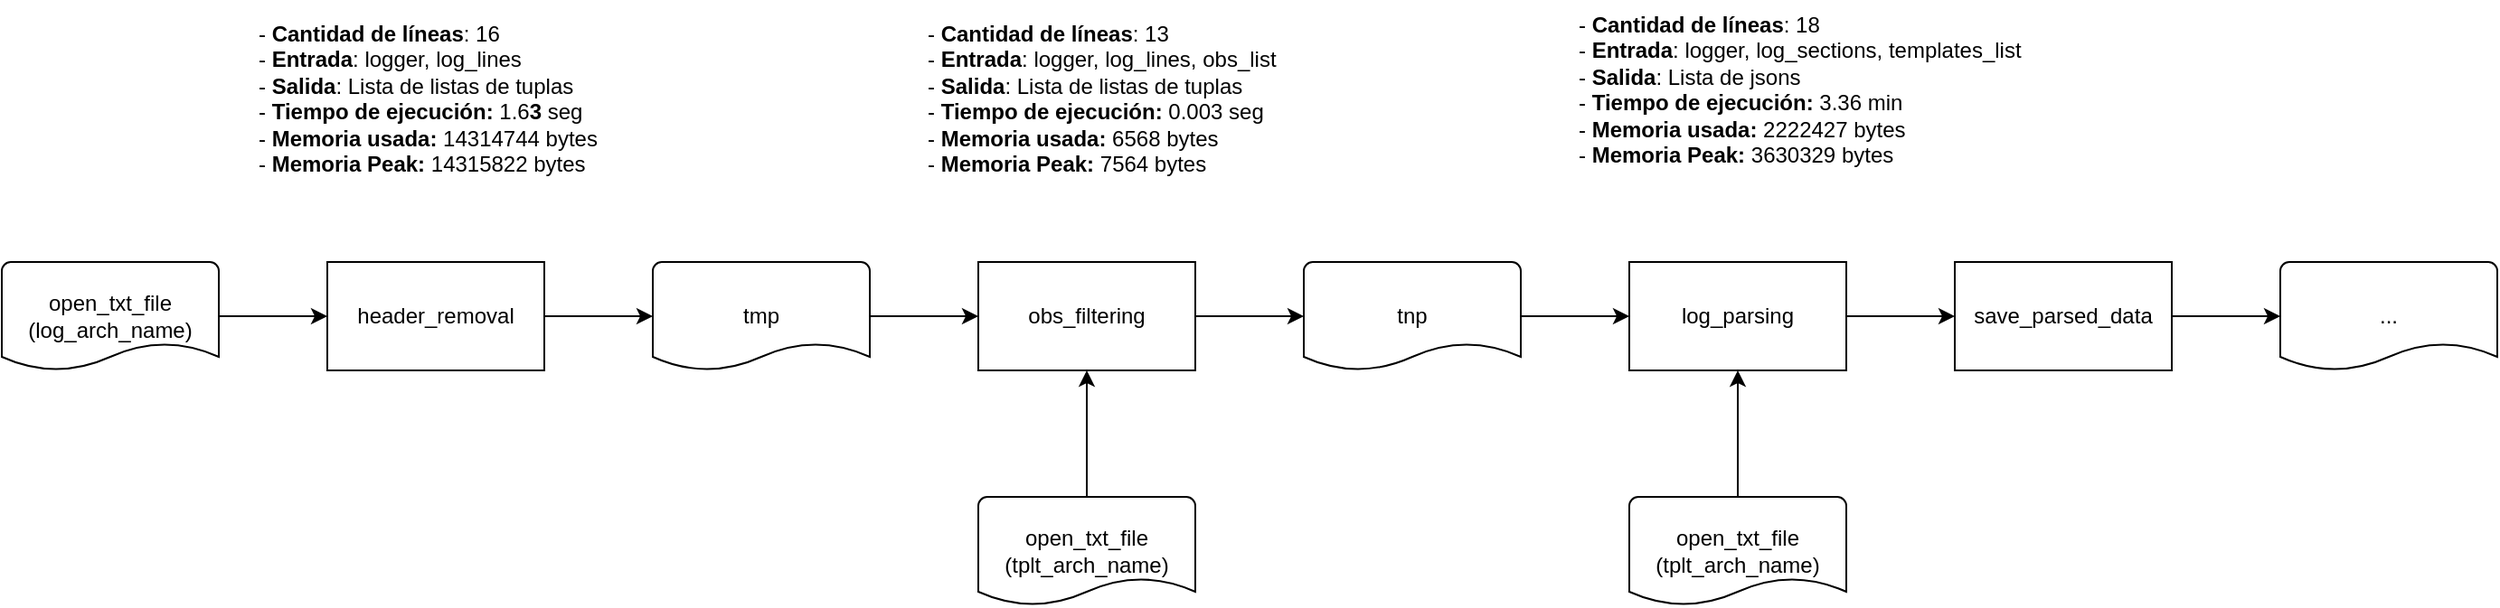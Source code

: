 <mxfile>
    <diagram name="Page-1" id="6S-lLVhvpVu_ySWFUY5j">
        <mxGraphModel dx="1415" dy="1309" grid="1" gridSize="10" guides="1" tooltips="1" connect="1" arrows="1" fold="1" page="1" pageScale="1" pageWidth="850" pageHeight="1100" math="0" shadow="0">
            <root>
                <mxCell id="0"/>
                <mxCell id="1" parent="0"/>
                <mxCell id="19" style="edgeStyle=none;html=1;" edge="1" parent="1" source="BbhJAAzY7pNX3ovd0ahZ-4" target="18">
                    <mxGeometry relative="1" as="geometry"/>
                </mxCell>
                <mxCell id="BbhJAAzY7pNX3ovd0ahZ-4" value="header_removal" style="rounded=0;whiteSpace=wrap;html=1;" parent="1" vertex="1">
                    <mxGeometry x="220" y="310" width="120" height="60" as="geometry"/>
                </mxCell>
                <mxCell id="BbhJAAzY7pNX3ovd0ahZ-14" value="" style="edgeStyle=orthogonalEdgeStyle;rounded=0;orthogonalLoop=1;jettySize=auto;html=1;" parent="1" source="BbhJAAzY7pNX3ovd0ahZ-10" target="BbhJAAzY7pNX3ovd0ahZ-13" edge="1">
                    <mxGeometry relative="1" as="geometry"/>
                </mxCell>
                <mxCell id="BbhJAAzY7pNX3ovd0ahZ-10" value="log_parsing" style="rounded=0;whiteSpace=wrap;html=1;" parent="1" vertex="1">
                    <mxGeometry x="940" y="310" width="120" height="60" as="geometry"/>
                </mxCell>
                <mxCell id="17" style="edgeStyle=orthogonalEdgeStyle;html=1;" edge="1" parent="1" source="BbhJAAzY7pNX3ovd0ahZ-13" target="16">
                    <mxGeometry relative="1" as="geometry"/>
                </mxCell>
                <mxCell id="BbhJAAzY7pNX3ovd0ahZ-13" value="save_parsed_data" style="rounded=0;whiteSpace=wrap;html=1;glass=0;" parent="1" vertex="1">
                    <mxGeometry x="1120" y="310" width="120" height="60" as="geometry"/>
                </mxCell>
                <mxCell id="BbhJAAzY7pNX3ovd0ahZ-16" value="&lt;div&gt;&lt;br&gt;&lt;/div&gt;&lt;div&gt;&lt;br&gt;&lt;/div&gt;" style="text;html=1;align=center;verticalAlign=middle;resizable=0;points=[];autosize=1;strokeColor=none;fillColor=none;" parent="1" vertex="1">
                    <mxGeometry x="445" y="265" width="20" height="40" as="geometry"/>
                </mxCell>
                <mxCell id="BbhJAAzY7pNX3ovd0ahZ-17" value="&lt;div&gt;- &lt;b&gt;Cantidad de líneas&lt;/b&gt;: 13&lt;/div&gt;&lt;div&gt;- &lt;b&gt;Entrada&lt;/b&gt;: logger, log_lines, obs_list&lt;/div&gt;&lt;div&gt;- &lt;b&gt;Salida&lt;/b&gt;: Lista de listas de tuplas&amp;nbsp;&lt;/div&gt;- &lt;b&gt;Tiempo de ejecución: &lt;/b&gt;0.003 seg&lt;br&gt;&lt;div&gt;- &lt;b&gt;Memoria usada:&amp;nbsp;&lt;/b&gt;6568 bytes&lt;/div&gt;&lt;div&gt;- &lt;b&gt;Memoria Peak:&amp;nbsp;&lt;/b&gt;7564 bytes&lt;/div&gt;&lt;div&gt;&lt;br&gt;&lt;/div&gt;" style="text;whiteSpace=wrap;html=1;" parent="1" vertex="1">
                    <mxGeometry x="550" y="170" width="210" height="110" as="geometry"/>
                </mxCell>
                <mxCell id="BbhJAAzY7pNX3ovd0ahZ-18" value="&lt;div&gt;- &lt;b&gt;Cantidad de líneas&lt;/b&gt;: 16&lt;/div&gt;&lt;div&gt;- &lt;b&gt;Entrada&lt;/b&gt;: logger, log_lines&lt;/div&gt;&lt;div&gt;- &lt;b&gt;Salida&lt;/b&gt;: Lista de listas de tuplas&amp;nbsp;&lt;/div&gt;- &lt;b&gt;Tiempo de ejecución: &lt;/b&gt;1.6&lt;b&gt;3&amp;nbsp;&lt;/b&gt;seg&lt;br&gt;&lt;div&gt;- &lt;b&gt;Memoria usada: &lt;/b&gt;14314744 bytes&lt;/div&gt;&lt;div&gt;- &lt;b&gt;Memoria Peak:&amp;nbsp;&lt;/b&gt;14315822 bytes&lt;/div&gt;&lt;div&gt;&lt;br&gt;&lt;/div&gt;" style="text;whiteSpace=wrap;html=1;" parent="1" vertex="1">
                    <mxGeometry x="180" y="170" width="210" height="110" as="geometry"/>
                </mxCell>
                <mxCell id="BbhJAAzY7pNX3ovd0ahZ-19" value="&lt;div&gt;- &lt;b&gt;Cantidad de líneas&lt;/b&gt;: 18&lt;/div&gt;&lt;div&gt;- &lt;b&gt;Entrada&lt;/b&gt;: logger, log_sections, templates_list&lt;/div&gt;&lt;div&gt;- &lt;b&gt;Salida&lt;/b&gt;: Lista de jsons&amp;nbsp;&lt;/div&gt;- &lt;b&gt;Tiempo de ejecución:&amp;nbsp;&lt;/b&gt;&lt;span id=&quot;cwos&quot; class=&quot;qv3Wpe&quot;&gt;3.36&lt;/span&gt;&lt;span id=&quot;cwos&quot; class=&quot;qv3Wpe&quot;&gt;&amp;nbsp;min&lt;/span&gt;&lt;br&gt;&lt;div&gt;- &lt;b&gt;Memoria usada: &lt;/b&gt;2222427 bytes&lt;/div&gt;&lt;div&gt;- &lt;b&gt;Memoria Peak: &lt;/b&gt;3630329 bytes&lt;b&gt;&amp;nbsp;&lt;br&gt;&lt;/b&gt;&lt;br&gt;&lt;/div&gt;" style="text;whiteSpace=wrap;html=1;" parent="1" vertex="1">
                    <mxGeometry x="910" y="165" width="300" height="100" as="geometry"/>
                </mxCell>
                <mxCell id="22" style="edgeStyle=none;html=1;" edge="1" parent="1" source="BbhJAAzY7pNX3ovd0ahZ-8" target="21">
                    <mxGeometry relative="1" as="geometry"/>
                </mxCell>
                <mxCell id="BbhJAAzY7pNX3ovd0ahZ-8" value="obs_filtering" style="rounded=0;whiteSpace=wrap;html=1;" parent="1" vertex="1">
                    <mxGeometry x="580" y="310" width="120" height="60" as="geometry"/>
                </mxCell>
                <mxCell id="13" style="edgeStyle=orthogonalEdgeStyle;html=1;" edge="1" parent="1" source="10" target="BbhJAAzY7pNX3ovd0ahZ-4">
                    <mxGeometry relative="1" as="geometry"/>
                </mxCell>
                <mxCell id="10" value="&lt;div&gt;open_txt_file&lt;/div&gt;&lt;div&gt;(log_arch_name)&lt;/div&gt;" style="strokeWidth=1;html=1;shape=mxgraph.flowchart.document2;whiteSpace=wrap;size=0.25;" vertex="1" parent="1">
                    <mxGeometry x="40" y="310" width="120" height="60" as="geometry"/>
                </mxCell>
                <mxCell id="14" style="edgeStyle=orthogonalEdgeStyle;html=1;" edge="1" parent="1" source="11" target="BbhJAAzY7pNX3ovd0ahZ-8">
                    <mxGeometry relative="1" as="geometry"/>
                </mxCell>
                <mxCell id="11" value="&lt;div&gt;open_txt_file&lt;/div&gt;&lt;div&gt;(tplt_arch_name)&lt;/div&gt;" style="strokeWidth=1;html=1;shape=mxgraph.flowchart.document2;whiteSpace=wrap;size=0.25;" vertex="1" parent="1">
                    <mxGeometry x="580" y="440" width="120" height="60" as="geometry"/>
                </mxCell>
                <mxCell id="15" style="edgeStyle=orthogonalEdgeStyle;html=1;" edge="1" parent="1" source="12" target="BbhJAAzY7pNX3ovd0ahZ-10">
                    <mxGeometry relative="1" as="geometry"/>
                </mxCell>
                <mxCell id="12" value="&lt;div&gt;open_txt_file&lt;/div&gt;&lt;div&gt;(tplt_arch_name)&lt;/div&gt;" style="strokeWidth=1;html=1;shape=mxgraph.flowchart.document2;whiteSpace=wrap;size=0.25;" vertex="1" parent="1">
                    <mxGeometry x="940" y="440" width="120" height="60" as="geometry"/>
                </mxCell>
                <mxCell id="16" value="&lt;div&gt;...&lt;/div&gt;" style="strokeWidth=1;html=1;shape=mxgraph.flowchart.document2;whiteSpace=wrap;size=0.25;" vertex="1" parent="1">
                    <mxGeometry x="1300" y="310" width="120" height="60" as="geometry"/>
                </mxCell>
                <mxCell id="20" style="edgeStyle=none;html=1;" edge="1" parent="1" source="18" target="BbhJAAzY7pNX3ovd0ahZ-8">
                    <mxGeometry relative="1" as="geometry"/>
                </mxCell>
                <mxCell id="18" value="&lt;div&gt;tmp&lt;/div&gt;" style="strokeWidth=1;html=1;shape=mxgraph.flowchart.document2;whiteSpace=wrap;size=0.25;" vertex="1" parent="1">
                    <mxGeometry x="400" y="310" width="120" height="60" as="geometry"/>
                </mxCell>
                <mxCell id="23" style="edgeStyle=none;html=1;" edge="1" parent="1" source="21" target="BbhJAAzY7pNX3ovd0ahZ-10">
                    <mxGeometry relative="1" as="geometry"/>
                </mxCell>
                <mxCell id="21" value="&lt;div&gt;tnp&lt;/div&gt;" style="strokeWidth=1;html=1;shape=mxgraph.flowchart.document2;whiteSpace=wrap;size=0.25;" vertex="1" parent="1">
                    <mxGeometry x="760" y="310" width="120" height="60" as="geometry"/>
                </mxCell>
            </root>
        </mxGraphModel>
    </diagram>
</mxfile>
